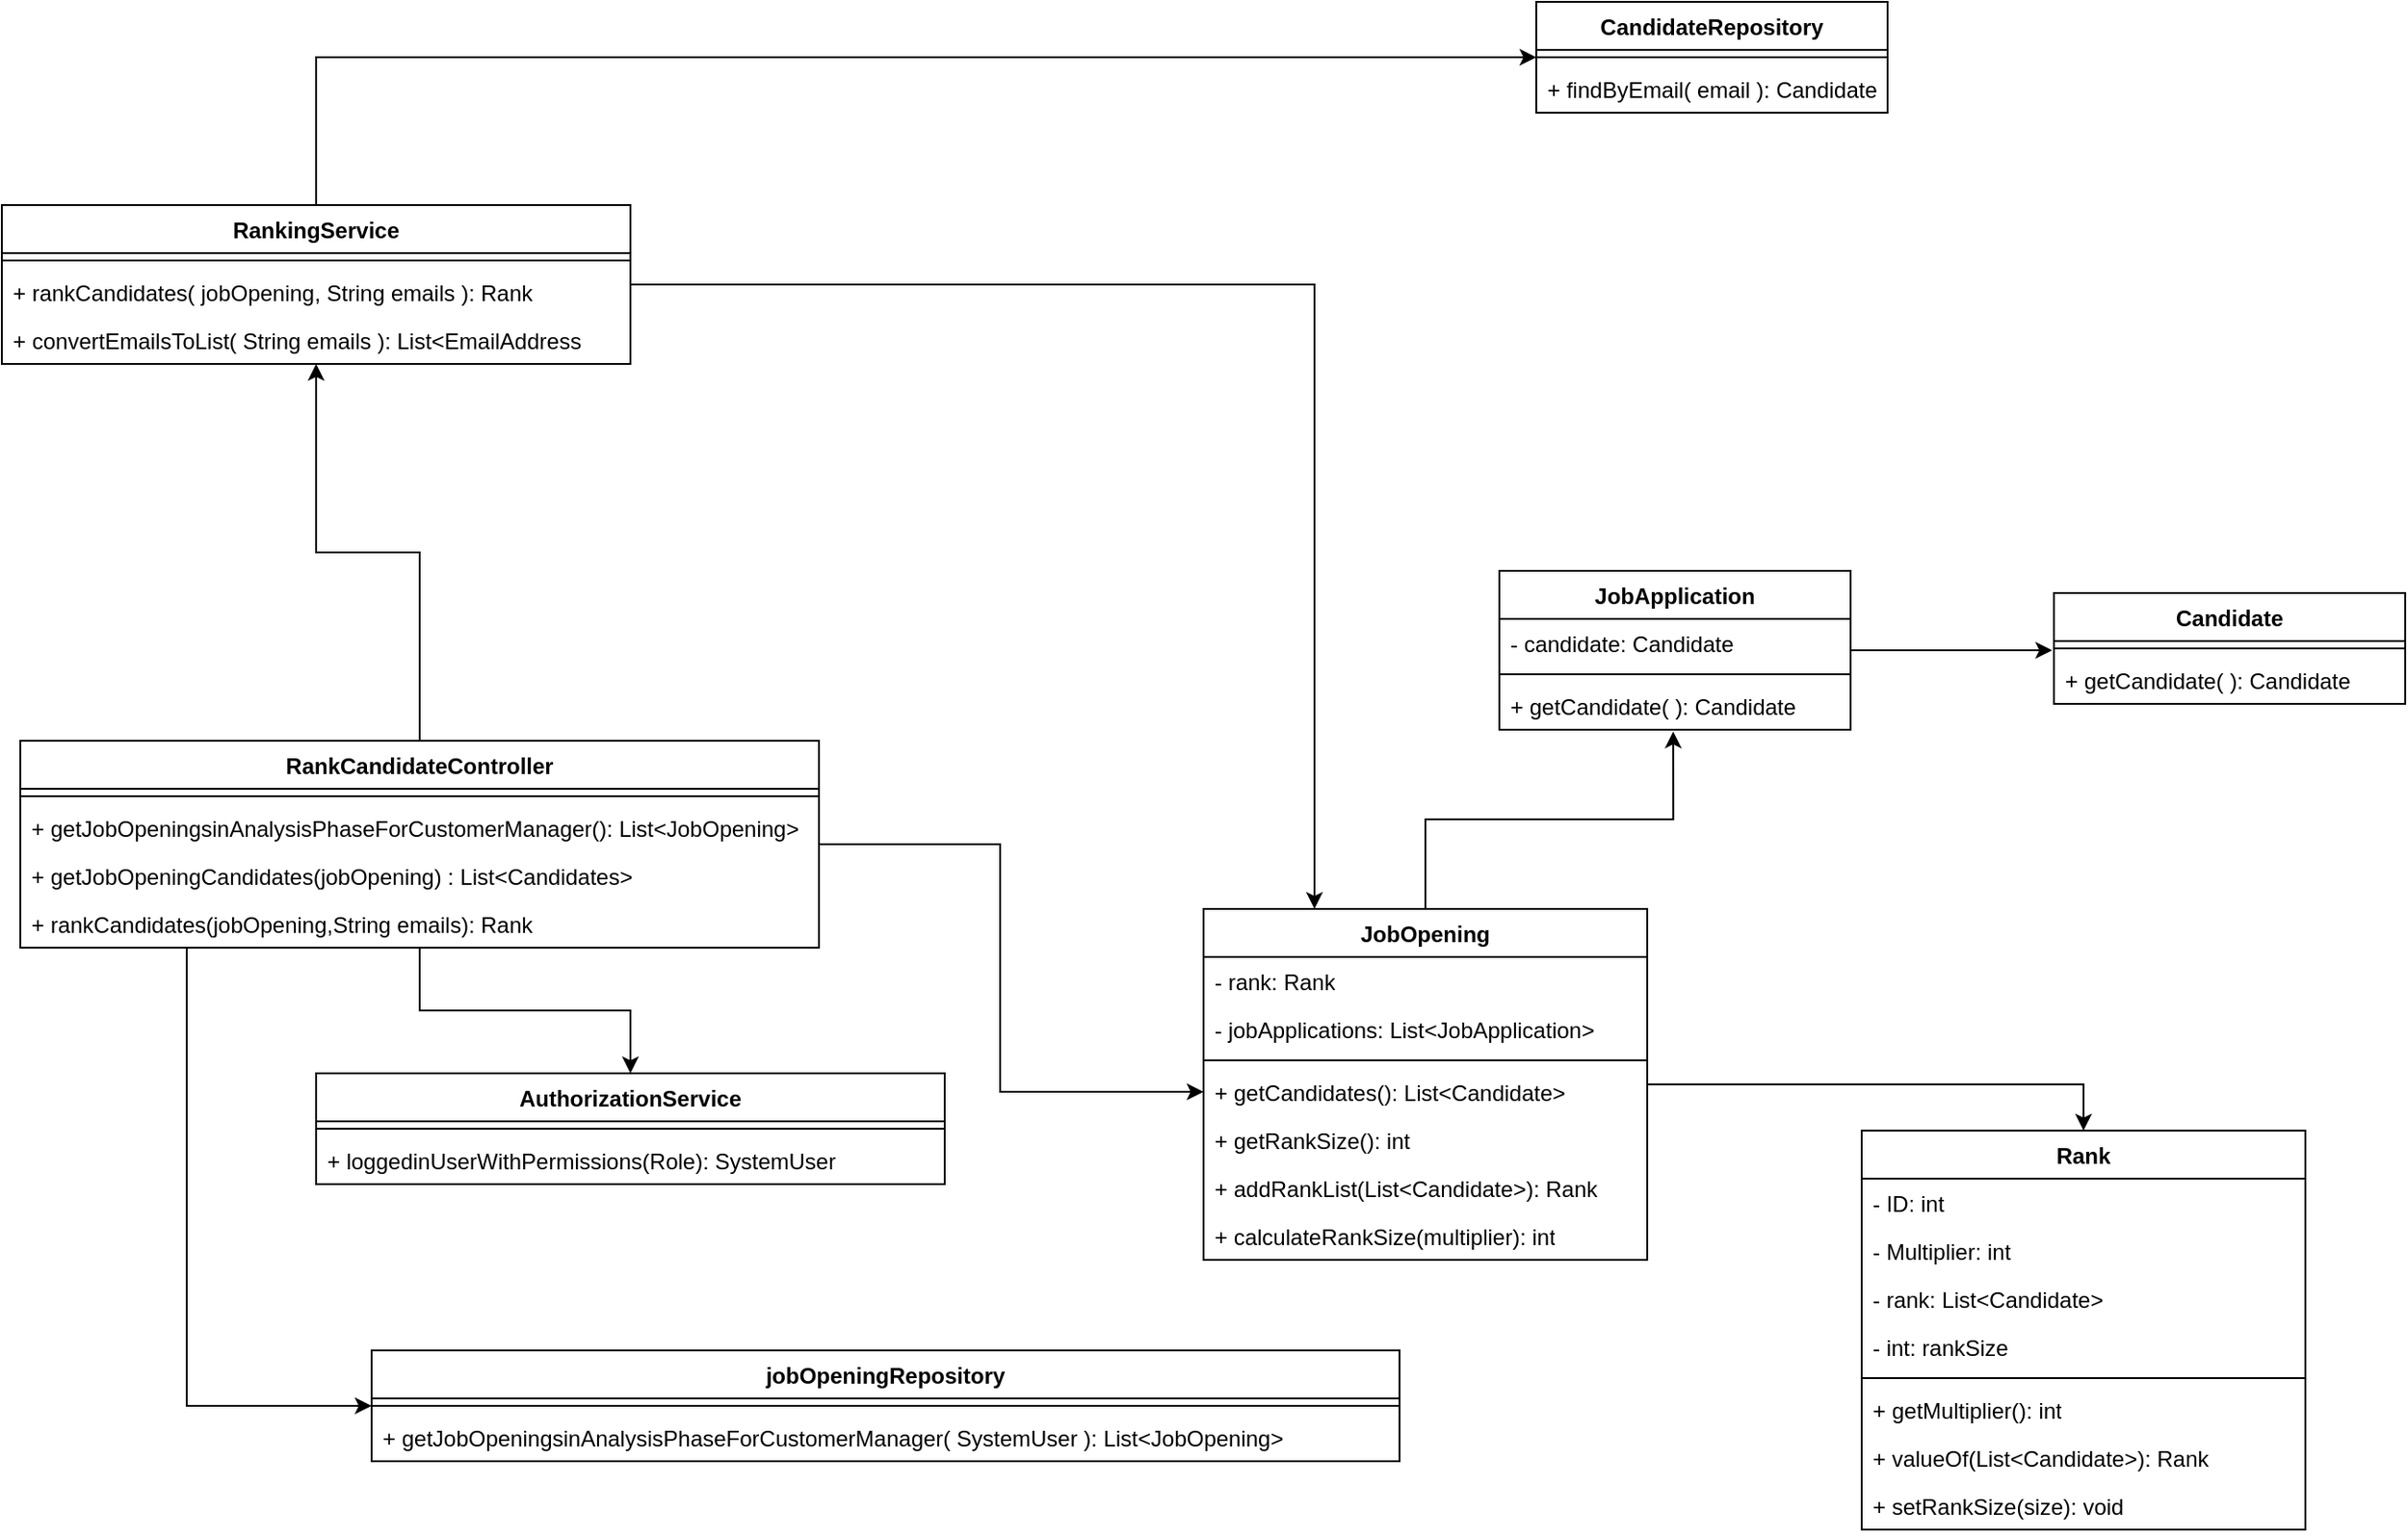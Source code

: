<mxfile version="24.4.0" type="device">
  <diagram id="C5RBs43oDa-KdzZeNtuy" name="Page-1">
    <mxGraphModel dx="127" dy="1896" grid="1" gridSize="10" guides="1" tooltips="1" connect="1" arrows="1" fold="1" page="1" pageScale="1" pageWidth="827" pageHeight="1169" math="0" shadow="0">
      <root>
        <mxCell id="WIyWlLk6GJQsqaUBKTNV-0" />
        <mxCell id="WIyWlLk6GJQsqaUBKTNV-1" parent="WIyWlLk6GJQsqaUBKTNV-0" />
        <mxCell id="W3tCZbqloGGwmNeutGve-10" value="Candidate" style="swimlane;fontStyle=1;align=center;verticalAlign=top;childLayout=stackLayout;horizontal=1;startSize=26;horizontalStack=0;resizeParent=1;resizeParentMax=0;resizeLast=0;collapsible=1;marginBottom=0;whiteSpace=wrap;html=1;" parent="WIyWlLk6GJQsqaUBKTNV-1" vertex="1">
          <mxGeometry x="2310" y="130" width="190" height="60" as="geometry" />
        </mxCell>
        <mxCell id="W3tCZbqloGGwmNeutGve-12" value="" style="line;strokeWidth=1;fillColor=none;align=left;verticalAlign=middle;spacingTop=-1;spacingLeft=3;spacingRight=3;rotatable=0;labelPosition=right;points=[];portConstraint=eastwest;strokeColor=inherit;" parent="W3tCZbqloGGwmNeutGve-10" vertex="1">
          <mxGeometry y="26" width="190" height="8" as="geometry" />
        </mxCell>
        <mxCell id="W3tCZbqloGGwmNeutGve-13" value="+ getCandidate( ): Candidate" style="text;strokeColor=none;fillColor=none;align=left;verticalAlign=top;spacingLeft=4;spacingRight=4;overflow=hidden;rotatable=0;points=[[0,0.5],[1,0.5]];portConstraint=eastwest;whiteSpace=wrap;html=1;" parent="W3tCZbqloGGwmNeutGve-10" vertex="1">
          <mxGeometry y="34" width="190" height="26" as="geometry" />
        </mxCell>
        <mxCell id="W3tCZbqloGGwmNeutGve-17" value="Rank" style="swimlane;fontStyle=1;align=center;verticalAlign=top;childLayout=stackLayout;horizontal=1;startSize=26;horizontalStack=0;resizeParent=1;resizeParentMax=0;resizeLast=0;collapsible=1;marginBottom=0;whiteSpace=wrap;html=1;" parent="WIyWlLk6GJQsqaUBKTNV-1" vertex="1">
          <mxGeometry x="2206" y="421" width="240" height="216" as="geometry" />
        </mxCell>
        <mxCell id="W3tCZbqloGGwmNeutGve-18" value="- ID: int&lt;div&gt;&lt;br&gt;&lt;/div&gt;" style="text;strokeColor=none;fillColor=none;align=left;verticalAlign=top;spacingLeft=4;spacingRight=4;overflow=hidden;rotatable=0;points=[[0,0.5],[1,0.5]];portConstraint=eastwest;whiteSpace=wrap;html=1;" parent="W3tCZbqloGGwmNeutGve-17" vertex="1">
          <mxGeometry y="26" width="240" height="26" as="geometry" />
        </mxCell>
        <mxCell id="W3tCZbqloGGwmNeutGve-21" value="- Multiplier: int&lt;div&gt;&lt;br&gt;&lt;/div&gt;" style="text;strokeColor=none;fillColor=none;align=left;verticalAlign=top;spacingLeft=4;spacingRight=4;overflow=hidden;rotatable=0;points=[[0,0.5],[1,0.5]];portConstraint=eastwest;whiteSpace=wrap;html=1;" parent="W3tCZbqloGGwmNeutGve-17" vertex="1">
          <mxGeometry y="52" width="240" height="26" as="geometry" />
        </mxCell>
        <mxCell id="W3tCZbqloGGwmNeutGve-22" value="- rank: List&amp;lt;Candidate&amp;gt;&lt;div&gt;&lt;br&gt;&lt;/div&gt;" style="text;strokeColor=none;fillColor=none;align=left;verticalAlign=top;spacingLeft=4;spacingRight=4;overflow=hidden;rotatable=0;points=[[0,0.5],[1,0.5]];portConstraint=eastwest;whiteSpace=wrap;html=1;" parent="W3tCZbqloGGwmNeutGve-17" vertex="1">
          <mxGeometry y="78" width="240" height="26" as="geometry" />
        </mxCell>
        <mxCell id="TjsEE1hOTJM_Hj88g3Wu-1" value="- int: rankSize&lt;div&gt;&lt;br&gt;&lt;/div&gt;" style="text;strokeColor=none;fillColor=none;align=left;verticalAlign=top;spacingLeft=4;spacingRight=4;overflow=hidden;rotatable=0;points=[[0,0.5],[1,0.5]];portConstraint=eastwest;whiteSpace=wrap;html=1;" vertex="1" parent="W3tCZbqloGGwmNeutGve-17">
          <mxGeometry y="104" width="240" height="26" as="geometry" />
        </mxCell>
        <mxCell id="W3tCZbqloGGwmNeutGve-19" value="" style="line;strokeWidth=1;fillColor=none;align=left;verticalAlign=middle;spacingTop=-1;spacingLeft=3;spacingRight=3;rotatable=0;labelPosition=right;points=[];portConstraint=eastwest;strokeColor=inherit;" parent="W3tCZbqloGGwmNeutGve-17" vertex="1">
          <mxGeometry y="130" width="240" height="8" as="geometry" />
        </mxCell>
        <mxCell id="W3tCZbqloGGwmNeutGve-23" value="+ getMultiplier(): int" style="text;strokeColor=none;fillColor=none;align=left;verticalAlign=top;spacingLeft=4;spacingRight=4;overflow=hidden;rotatable=0;points=[[0,0.5],[1,0.5]];portConstraint=eastwest;whiteSpace=wrap;html=1;" parent="W3tCZbqloGGwmNeutGve-17" vertex="1">
          <mxGeometry y="138" width="240" height="26" as="geometry" />
        </mxCell>
        <mxCell id="TjsEE1hOTJM_Hj88g3Wu-0" value="+ valueOf(List&amp;lt;Candidate&amp;gt;): Rank" style="text;strokeColor=none;fillColor=none;align=left;verticalAlign=top;spacingLeft=4;spacingRight=4;overflow=hidden;rotatable=0;points=[[0,0.5],[1,0.5]];portConstraint=eastwest;whiteSpace=wrap;html=1;" vertex="1" parent="W3tCZbqloGGwmNeutGve-17">
          <mxGeometry y="164" width="240" height="26" as="geometry" />
        </mxCell>
        <mxCell id="W3tCZbqloGGwmNeutGve-20" value="+ setRankSize(size): void" style="text;strokeColor=none;fillColor=none;align=left;verticalAlign=top;spacingLeft=4;spacingRight=4;overflow=hidden;rotatable=0;points=[[0,0.5],[1,0.5]];portConstraint=eastwest;whiteSpace=wrap;html=1;" parent="W3tCZbqloGGwmNeutGve-17" vertex="1">
          <mxGeometry y="190" width="240" height="26" as="geometry" />
        </mxCell>
        <mxCell id="W3tCZbqloGGwmNeutGve-24" value="JobApplication" style="swimlane;fontStyle=1;align=center;verticalAlign=top;childLayout=stackLayout;horizontal=1;startSize=26;horizontalStack=0;resizeParent=1;resizeParentMax=0;resizeLast=0;collapsible=1;marginBottom=0;whiteSpace=wrap;html=1;" parent="WIyWlLk6GJQsqaUBKTNV-1" vertex="1">
          <mxGeometry x="2010" y="118" width="190" height="86" as="geometry" />
        </mxCell>
        <mxCell id="W3tCZbqloGGwmNeutGve-30" value="- candidate: Candidate&lt;div&gt;&lt;br&gt;&lt;/div&gt;" style="text;strokeColor=none;fillColor=none;align=left;verticalAlign=top;spacingLeft=4;spacingRight=4;overflow=hidden;rotatable=0;points=[[0,0.5],[1,0.5]];portConstraint=eastwest;whiteSpace=wrap;html=1;" parent="W3tCZbqloGGwmNeutGve-24" vertex="1">
          <mxGeometry y="26" width="190" height="26" as="geometry" />
        </mxCell>
        <mxCell id="W3tCZbqloGGwmNeutGve-25" value="" style="line;strokeWidth=1;fillColor=none;align=left;verticalAlign=middle;spacingTop=-1;spacingLeft=3;spacingRight=3;rotatable=0;labelPosition=right;points=[];portConstraint=eastwest;strokeColor=inherit;" parent="W3tCZbqloGGwmNeutGve-24" vertex="1">
          <mxGeometry y="52" width="190" height="8" as="geometry" />
        </mxCell>
        <mxCell id="W3tCZbqloGGwmNeutGve-26" value="+ getCandidate( ): Candidate" style="text;strokeColor=none;fillColor=none;align=left;verticalAlign=top;spacingLeft=4;spacingRight=4;overflow=hidden;rotatable=0;points=[[0,0.5],[1,0.5]];portConstraint=eastwest;whiteSpace=wrap;html=1;" parent="W3tCZbqloGGwmNeutGve-24" vertex="1">
          <mxGeometry y="60" width="190" height="26" as="geometry" />
        </mxCell>
        <mxCell id="W3tCZbqloGGwmNeutGve-31" style="edgeStyle=orthogonalEdgeStyle;rounded=0;orthogonalLoop=1;jettySize=auto;html=1;entryX=-0.005;entryY=-0.115;entryDx=0;entryDy=0;entryPerimeter=0;" parent="WIyWlLk6GJQsqaUBKTNV-1" source="W3tCZbqloGGwmNeutGve-24" target="W3tCZbqloGGwmNeutGve-13" edge="1">
          <mxGeometry relative="1" as="geometry" />
        </mxCell>
        <mxCell id="W3tCZbqloGGwmNeutGve-45" style="edgeStyle=orthogonalEdgeStyle;rounded=0;orthogonalLoop=1;jettySize=auto;html=1;entryX=0.5;entryY=0;entryDx=0;entryDy=0;" parent="WIyWlLk6GJQsqaUBKTNV-1" source="W3tCZbqloGGwmNeutGve-32" target="W3tCZbqloGGwmNeutGve-17" edge="1">
          <mxGeometry relative="1" as="geometry" />
        </mxCell>
        <mxCell id="W3tCZbqloGGwmNeutGve-32" value="JobOpening" style="swimlane;fontStyle=1;align=center;verticalAlign=top;childLayout=stackLayout;horizontal=1;startSize=26;horizontalStack=0;resizeParent=1;resizeParentMax=0;resizeLast=0;collapsible=1;marginBottom=0;whiteSpace=wrap;html=1;" parent="WIyWlLk6GJQsqaUBKTNV-1" vertex="1">
          <mxGeometry x="1850" y="301" width="240" height="190" as="geometry" />
        </mxCell>
        <mxCell id="W3tCZbqloGGwmNeutGve-33" value="- rank: Rank" style="text;strokeColor=none;fillColor=none;align=left;verticalAlign=top;spacingLeft=4;spacingRight=4;overflow=hidden;rotatable=0;points=[[0,0.5],[1,0.5]];portConstraint=eastwest;whiteSpace=wrap;html=1;" parent="W3tCZbqloGGwmNeutGve-32" vertex="1">
          <mxGeometry y="26" width="240" height="26" as="geometry" />
        </mxCell>
        <mxCell id="W3tCZbqloGGwmNeutGve-39" value="- jobApplications: List&amp;lt;JobApplication&amp;gt;" style="text;strokeColor=none;fillColor=none;align=left;verticalAlign=top;spacingLeft=4;spacingRight=4;overflow=hidden;rotatable=0;points=[[0,0.5],[1,0.5]];portConstraint=eastwest;whiteSpace=wrap;html=1;" parent="W3tCZbqloGGwmNeutGve-32" vertex="1">
          <mxGeometry y="52" width="240" height="26" as="geometry" />
        </mxCell>
        <mxCell id="W3tCZbqloGGwmNeutGve-36" value="" style="line;strokeWidth=1;fillColor=none;align=left;verticalAlign=middle;spacingTop=-1;spacingLeft=3;spacingRight=3;rotatable=0;labelPosition=right;points=[];portConstraint=eastwest;strokeColor=inherit;" parent="W3tCZbqloGGwmNeutGve-32" vertex="1">
          <mxGeometry y="78" width="240" height="8" as="geometry" />
        </mxCell>
        <mxCell id="W3tCZbqloGGwmNeutGve-37" value="+ getCandidates(): List&amp;lt;Candidate&amp;gt;" style="text;strokeColor=none;fillColor=none;align=left;verticalAlign=top;spacingLeft=4;spacingRight=4;overflow=hidden;rotatable=0;points=[[0,0.5],[1,0.5]];portConstraint=eastwest;whiteSpace=wrap;html=1;" parent="W3tCZbqloGGwmNeutGve-32" vertex="1">
          <mxGeometry y="86" width="240" height="26" as="geometry" />
        </mxCell>
        <mxCell id="W3tCZbqloGGwmNeutGve-38" value="+ getRankSize(): int" style="text;strokeColor=none;fillColor=none;align=left;verticalAlign=top;spacingLeft=4;spacingRight=4;overflow=hidden;rotatable=0;points=[[0,0.5],[1,0.5]];portConstraint=eastwest;whiteSpace=wrap;html=1;" parent="W3tCZbqloGGwmNeutGve-32" vertex="1">
          <mxGeometry y="112" width="240" height="26" as="geometry" />
        </mxCell>
        <mxCell id="W3tCZbqloGGwmNeutGve-40" value="+ addRankList(List&amp;lt;Candidate&amp;gt;): Rank" style="text;strokeColor=none;fillColor=none;align=left;verticalAlign=top;spacingLeft=4;spacingRight=4;overflow=hidden;rotatable=0;points=[[0,0.5],[1,0.5]];portConstraint=eastwest;whiteSpace=wrap;html=1;" parent="W3tCZbqloGGwmNeutGve-32" vertex="1">
          <mxGeometry y="138" width="240" height="26" as="geometry" />
        </mxCell>
        <mxCell id="W3tCZbqloGGwmNeutGve-41" value="+ calculateRankSize(multiplier): int" style="text;strokeColor=none;fillColor=none;align=left;verticalAlign=top;spacingLeft=4;spacingRight=4;overflow=hidden;rotatable=0;points=[[0,0.5],[1,0.5]];portConstraint=eastwest;whiteSpace=wrap;html=1;" parent="W3tCZbqloGGwmNeutGve-32" vertex="1">
          <mxGeometry y="164" width="240" height="26" as="geometry" />
        </mxCell>
        <mxCell id="W3tCZbqloGGwmNeutGve-42" style="edgeStyle=orthogonalEdgeStyle;rounded=0;orthogonalLoop=1;jettySize=auto;html=1;entryX=0.495;entryY=1.038;entryDx=0;entryDy=0;entryPerimeter=0;" parent="WIyWlLk6GJQsqaUBKTNV-1" source="W3tCZbqloGGwmNeutGve-32" target="W3tCZbqloGGwmNeutGve-26" edge="1">
          <mxGeometry relative="1" as="geometry" />
        </mxCell>
        <mxCell id="W3tCZbqloGGwmNeutGve-46" value="CandidateRepository" style="swimlane;fontStyle=1;align=center;verticalAlign=top;childLayout=stackLayout;horizontal=1;startSize=26;horizontalStack=0;resizeParent=1;resizeParentMax=0;resizeLast=0;collapsible=1;marginBottom=0;whiteSpace=wrap;html=1;" parent="WIyWlLk6GJQsqaUBKTNV-1" vertex="1">
          <mxGeometry x="2030" y="-190" width="190" height="60" as="geometry" />
        </mxCell>
        <mxCell id="W3tCZbqloGGwmNeutGve-47" value="" style="line;strokeWidth=1;fillColor=none;align=left;verticalAlign=middle;spacingTop=-1;spacingLeft=3;spacingRight=3;rotatable=0;labelPosition=right;points=[];portConstraint=eastwest;strokeColor=inherit;" parent="W3tCZbqloGGwmNeutGve-46" vertex="1">
          <mxGeometry y="26" width="190" height="8" as="geometry" />
        </mxCell>
        <mxCell id="W3tCZbqloGGwmNeutGve-48" value="+ findByEmail( email ): Candidate" style="text;strokeColor=none;fillColor=none;align=left;verticalAlign=top;spacingLeft=4;spacingRight=4;overflow=hidden;rotatable=0;points=[[0,0.5],[1,0.5]];portConstraint=eastwest;whiteSpace=wrap;html=1;" parent="W3tCZbqloGGwmNeutGve-46" vertex="1">
          <mxGeometry y="34" width="190" height="26" as="geometry" />
        </mxCell>
        <mxCell id="W3tCZbqloGGwmNeutGve-49" value="jobOpeningRepository" style="swimlane;fontStyle=1;align=center;verticalAlign=top;childLayout=stackLayout;horizontal=1;startSize=26;horizontalStack=0;resizeParent=1;resizeParentMax=0;resizeLast=0;collapsible=1;marginBottom=0;whiteSpace=wrap;html=1;" parent="WIyWlLk6GJQsqaUBKTNV-1" vertex="1">
          <mxGeometry x="1400" y="540" width="556" height="60" as="geometry" />
        </mxCell>
        <mxCell id="W3tCZbqloGGwmNeutGve-50" value="" style="line;strokeWidth=1;fillColor=none;align=left;verticalAlign=middle;spacingTop=-1;spacingLeft=3;spacingRight=3;rotatable=0;labelPosition=right;points=[];portConstraint=eastwest;strokeColor=inherit;" parent="W3tCZbqloGGwmNeutGve-49" vertex="1">
          <mxGeometry y="26" width="556" height="8" as="geometry" />
        </mxCell>
        <mxCell id="W3tCZbqloGGwmNeutGve-51" value="+ getJobOpeningsinAnalysisPhaseForCustomerManager( SystemUser ): List&amp;lt;JobOpening&amp;gt;" style="text;strokeColor=none;fillColor=none;align=left;verticalAlign=top;spacingLeft=4;spacingRight=4;overflow=hidden;rotatable=0;points=[[0,0.5],[1,0.5]];portConstraint=eastwest;whiteSpace=wrap;html=1;" parent="W3tCZbqloGGwmNeutGve-49" vertex="1">
          <mxGeometry y="34" width="556" height="26" as="geometry" />
        </mxCell>
        <mxCell id="W3tCZbqloGGwmNeutGve-72" style="edgeStyle=orthogonalEdgeStyle;rounded=0;orthogonalLoop=1;jettySize=auto;html=1;entryX=0.25;entryY=0;entryDx=0;entryDy=0;" parent="WIyWlLk6GJQsqaUBKTNV-1" source="W3tCZbqloGGwmNeutGve-52" target="W3tCZbqloGGwmNeutGve-32" edge="1">
          <mxGeometry relative="1" as="geometry" />
        </mxCell>
        <mxCell id="W3tCZbqloGGwmNeutGve-73" style="edgeStyle=orthogonalEdgeStyle;rounded=0;orthogonalLoop=1;jettySize=auto;html=1;" parent="WIyWlLk6GJQsqaUBKTNV-1" source="W3tCZbqloGGwmNeutGve-52" target="W3tCZbqloGGwmNeutGve-46" edge="1">
          <mxGeometry relative="1" as="geometry">
            <Array as="points">
              <mxPoint x="1370" y="-160" />
            </Array>
          </mxGeometry>
        </mxCell>
        <mxCell id="W3tCZbqloGGwmNeutGve-52" value="RankingService" style="swimlane;fontStyle=1;align=center;verticalAlign=top;childLayout=stackLayout;horizontal=1;startSize=26;horizontalStack=0;resizeParent=1;resizeParentMax=0;resizeLast=0;collapsible=1;marginBottom=0;whiteSpace=wrap;html=1;" parent="WIyWlLk6GJQsqaUBKTNV-1" vertex="1">
          <mxGeometry x="1200" y="-80" width="340" height="86" as="geometry" />
        </mxCell>
        <mxCell id="W3tCZbqloGGwmNeutGve-53" value="" style="line;strokeWidth=1;fillColor=none;align=left;verticalAlign=middle;spacingTop=-1;spacingLeft=3;spacingRight=3;rotatable=0;labelPosition=right;points=[];portConstraint=eastwest;strokeColor=inherit;" parent="W3tCZbqloGGwmNeutGve-52" vertex="1">
          <mxGeometry y="26" width="340" height="8" as="geometry" />
        </mxCell>
        <mxCell id="W3tCZbqloGGwmNeutGve-54" value="+ rankCandidates( jobOpening, String emails ): Rank" style="text;strokeColor=none;fillColor=none;align=left;verticalAlign=top;spacingLeft=4;spacingRight=4;overflow=hidden;rotatable=0;points=[[0,0.5],[1,0.5]];portConstraint=eastwest;whiteSpace=wrap;html=1;" parent="W3tCZbqloGGwmNeutGve-52" vertex="1">
          <mxGeometry y="34" width="340" height="26" as="geometry" />
        </mxCell>
        <mxCell id="W3tCZbqloGGwmNeutGve-55" value="+ convertEmailsToList( String emails ): List&amp;lt;EmailAddress" style="text;strokeColor=none;fillColor=none;align=left;verticalAlign=top;spacingLeft=4;spacingRight=4;overflow=hidden;rotatable=0;points=[[0,0.5],[1,0.5]];portConstraint=eastwest;whiteSpace=wrap;html=1;" parent="W3tCZbqloGGwmNeutGve-52" vertex="1">
          <mxGeometry y="60" width="340" height="26" as="geometry" />
        </mxCell>
        <mxCell id="W3tCZbqloGGwmNeutGve-56" value="AuthorizationService" style="swimlane;fontStyle=1;align=center;verticalAlign=top;childLayout=stackLayout;horizontal=1;startSize=26;horizontalStack=0;resizeParent=1;resizeParentMax=0;resizeLast=0;collapsible=1;marginBottom=0;whiteSpace=wrap;html=1;" parent="WIyWlLk6GJQsqaUBKTNV-1" vertex="1">
          <mxGeometry x="1370" y="390" width="340" height="60" as="geometry" />
        </mxCell>
        <mxCell id="W3tCZbqloGGwmNeutGve-57" value="" style="line;strokeWidth=1;fillColor=none;align=left;verticalAlign=middle;spacingTop=-1;spacingLeft=3;spacingRight=3;rotatable=0;labelPosition=right;points=[];portConstraint=eastwest;strokeColor=inherit;" parent="W3tCZbqloGGwmNeutGve-56" vertex="1">
          <mxGeometry y="26" width="340" height="8" as="geometry" />
        </mxCell>
        <mxCell id="W3tCZbqloGGwmNeutGve-58" value="+ loggedinUserWithPermissions(Role): SystemUser" style="text;strokeColor=none;fillColor=none;align=left;verticalAlign=top;spacingLeft=4;spacingRight=4;overflow=hidden;rotatable=0;points=[[0,0.5],[1,0.5]];portConstraint=eastwest;whiteSpace=wrap;html=1;" parent="W3tCZbqloGGwmNeutGve-56" vertex="1">
          <mxGeometry y="34" width="340" height="26" as="geometry" />
        </mxCell>
        <mxCell id="W3tCZbqloGGwmNeutGve-65" style="edgeStyle=orthogonalEdgeStyle;rounded=0;orthogonalLoop=1;jettySize=auto;html=1;" parent="WIyWlLk6GJQsqaUBKTNV-1" source="W3tCZbqloGGwmNeutGve-60" target="W3tCZbqloGGwmNeutGve-56" edge="1">
          <mxGeometry relative="1" as="geometry" />
        </mxCell>
        <mxCell id="W3tCZbqloGGwmNeutGve-69" style="edgeStyle=orthogonalEdgeStyle;rounded=0;orthogonalLoop=1;jettySize=auto;html=1;entryX=0;entryY=0.5;entryDx=0;entryDy=0;" parent="WIyWlLk6GJQsqaUBKTNV-1" source="W3tCZbqloGGwmNeutGve-60" target="W3tCZbqloGGwmNeutGve-37" edge="1">
          <mxGeometry relative="1" as="geometry">
            <Array as="points">
              <mxPoint x="1740" y="266" />
              <mxPoint x="1740" y="400" />
            </Array>
          </mxGeometry>
        </mxCell>
        <mxCell id="W3tCZbqloGGwmNeutGve-71" style="edgeStyle=orthogonalEdgeStyle;rounded=0;orthogonalLoop=1;jettySize=auto;html=1;" parent="WIyWlLk6GJQsqaUBKTNV-1" source="W3tCZbqloGGwmNeutGve-60" target="W3tCZbqloGGwmNeutGve-52" edge="1">
          <mxGeometry relative="1" as="geometry" />
        </mxCell>
        <mxCell id="W3tCZbqloGGwmNeutGve-74" style="edgeStyle=orthogonalEdgeStyle;rounded=0;orthogonalLoop=1;jettySize=auto;html=1;" parent="WIyWlLk6GJQsqaUBKTNV-1" source="W3tCZbqloGGwmNeutGve-60" target="W3tCZbqloGGwmNeutGve-49" edge="1">
          <mxGeometry relative="1" as="geometry">
            <Array as="points">
              <mxPoint x="1300" y="570" />
            </Array>
          </mxGeometry>
        </mxCell>
        <mxCell id="W3tCZbqloGGwmNeutGve-60" value="RankCandidateController" style="swimlane;fontStyle=1;align=center;verticalAlign=top;childLayout=stackLayout;horizontal=1;startSize=26;horizontalStack=0;resizeParent=1;resizeParentMax=0;resizeLast=0;collapsible=1;marginBottom=0;whiteSpace=wrap;html=1;" parent="WIyWlLk6GJQsqaUBKTNV-1" vertex="1">
          <mxGeometry x="1210" y="210" width="432" height="112" as="geometry" />
        </mxCell>
        <mxCell id="W3tCZbqloGGwmNeutGve-61" value="" style="line;strokeWidth=1;fillColor=none;align=left;verticalAlign=middle;spacingTop=-1;spacingLeft=3;spacingRight=3;rotatable=0;labelPosition=right;points=[];portConstraint=eastwest;strokeColor=inherit;" parent="W3tCZbqloGGwmNeutGve-60" vertex="1">
          <mxGeometry y="26" width="432" height="8" as="geometry" />
        </mxCell>
        <mxCell id="W3tCZbqloGGwmNeutGve-62" value="+ getJobOpeningsinAnalysisPhaseForCustomerManager(): List&amp;lt;JobOpening&amp;gt;" style="text;strokeColor=none;fillColor=none;align=left;verticalAlign=top;spacingLeft=4;spacingRight=4;overflow=hidden;rotatable=0;points=[[0,0.5],[1,0.5]];portConstraint=eastwest;whiteSpace=wrap;html=1;" parent="W3tCZbqloGGwmNeutGve-60" vertex="1">
          <mxGeometry y="34" width="432" height="26" as="geometry" />
        </mxCell>
        <mxCell id="W3tCZbqloGGwmNeutGve-64" value="+ getJobOpeningCandidates(jobOpening) : List&amp;lt;Candidates&amp;gt;" style="text;strokeColor=none;fillColor=none;align=left;verticalAlign=top;spacingLeft=4;spacingRight=4;overflow=hidden;rotatable=0;points=[[0,0.5],[1,0.5]];portConstraint=eastwest;whiteSpace=wrap;html=1;" parent="W3tCZbqloGGwmNeutGve-60" vertex="1">
          <mxGeometry y="60" width="432" height="26" as="geometry" />
        </mxCell>
        <mxCell id="W3tCZbqloGGwmNeutGve-63" value="+ rankCandidates(jobOpening,String emails): Rank" style="text;strokeColor=none;fillColor=none;align=left;verticalAlign=top;spacingLeft=4;spacingRight=4;overflow=hidden;rotatable=0;points=[[0,0.5],[1,0.5]];portConstraint=eastwest;whiteSpace=wrap;html=1;" parent="W3tCZbqloGGwmNeutGve-60" vertex="1">
          <mxGeometry y="86" width="432" height="26" as="geometry" />
        </mxCell>
      </root>
    </mxGraphModel>
  </diagram>
</mxfile>
